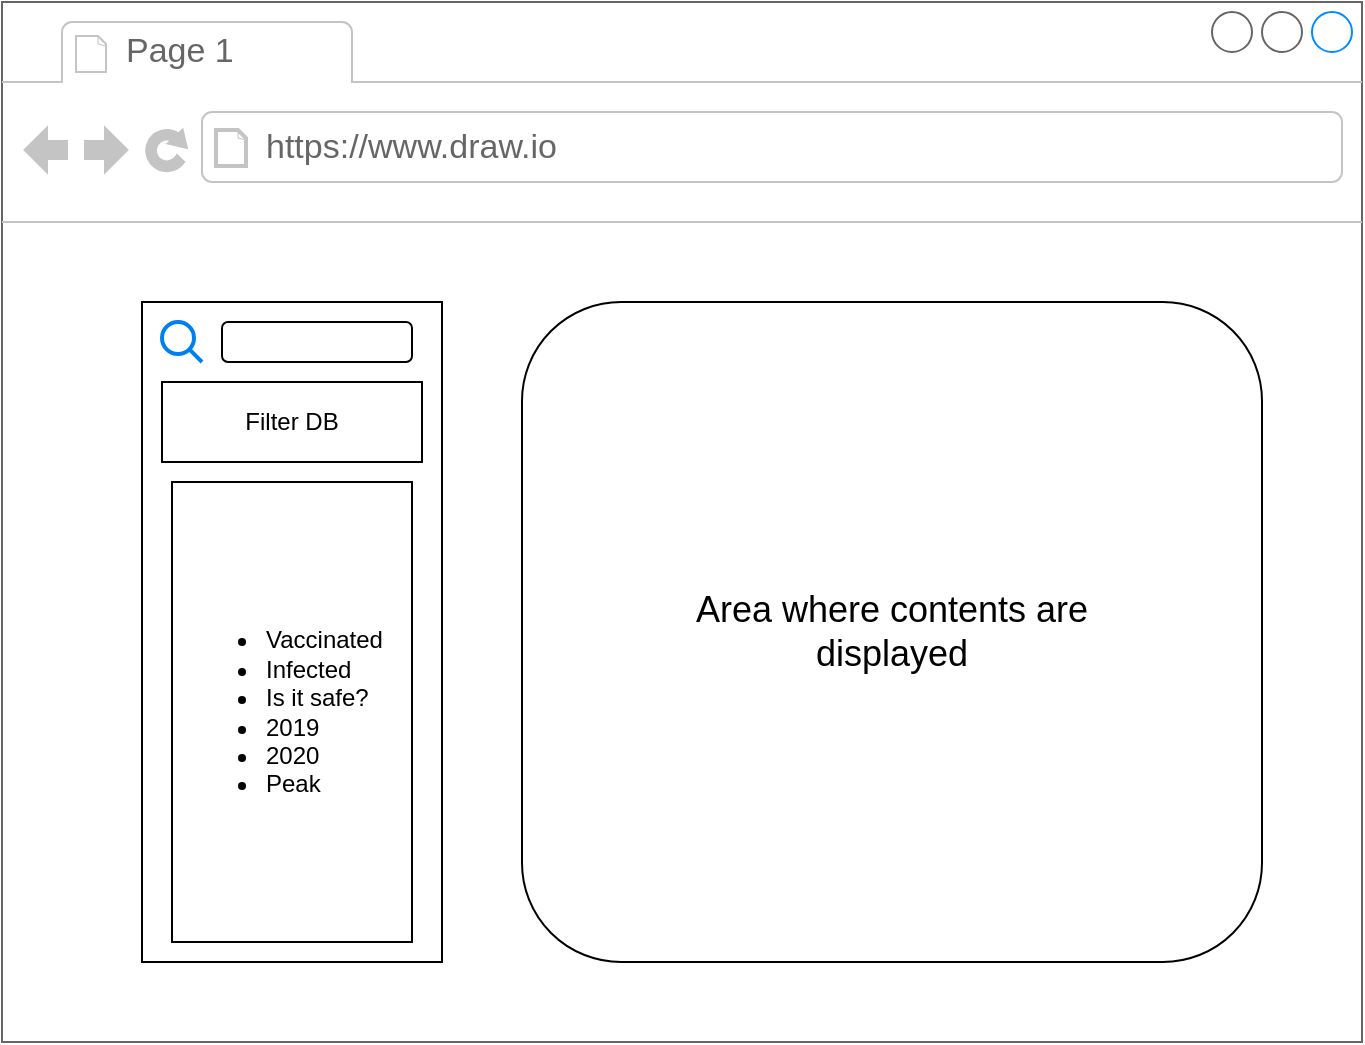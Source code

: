 <mxfile version="14.4.9" type="device"><diagram id="Ldt0Cs8CiOcoKSaz6UiL" name="Page-1"><mxGraphModel dx="838" dy="888" grid="1" gridSize="10" guides="1" tooltips="1" connect="1" arrows="1" fold="1" page="1" pageScale="1" pageWidth="850" pageHeight="1100" math="0" shadow="0"><root><mxCell id="0"/><mxCell id="1" parent="0"/><mxCell id="CIP8ncO_Ypl54g7fdMwr-1" value="" style="strokeWidth=1;shadow=0;dashed=0;align=center;html=1;shape=mxgraph.mockup.containers.browserWindow;rSize=0;strokeColor=#666666;strokeColor2=#008cff;strokeColor3=#c4c4c4;mainText=,;recursiveResize=0;" vertex="1" parent="1"><mxGeometry x="40" y="120" width="680" height="520" as="geometry"/></mxCell><mxCell id="CIP8ncO_Ypl54g7fdMwr-2" value="Page 1" style="strokeWidth=1;shadow=0;dashed=0;align=center;html=1;shape=mxgraph.mockup.containers.anchor;fontSize=17;fontColor=#666666;align=left;" vertex="1" parent="CIP8ncO_Ypl54g7fdMwr-1"><mxGeometry x="60" y="12" width="110" height="26" as="geometry"/></mxCell><mxCell id="CIP8ncO_Ypl54g7fdMwr-3" value="https://www.draw.io" style="strokeWidth=1;shadow=0;dashed=0;align=center;html=1;shape=mxgraph.mockup.containers.anchor;rSize=0;fontSize=17;fontColor=#666666;align=left;" vertex="1" parent="CIP8ncO_Ypl54g7fdMwr-1"><mxGeometry x="130" y="60" width="250" height="26" as="geometry"/></mxCell><mxCell id="CIP8ncO_Ypl54g7fdMwr-5" value="" style="rounded=1;whiteSpace=wrap;html=1;" vertex="1" parent="CIP8ncO_Ypl54g7fdMwr-1"><mxGeometry x="260" y="150" width="370" height="330" as="geometry"/></mxCell><mxCell id="CIP8ncO_Ypl54g7fdMwr-6" value="" style="rounded=0;whiteSpace=wrap;html=1;" vertex="1" parent="CIP8ncO_Ypl54g7fdMwr-1"><mxGeometry x="70" y="150" width="150" height="330" as="geometry"/></mxCell><mxCell id="CIP8ncO_Ypl54g7fdMwr-7" value="&lt;font style=&quot;font-size: 18px&quot;&gt;Area where contents are displayed&lt;/font&gt;" style="text;html=1;strokeColor=none;fillColor=none;align=center;verticalAlign=middle;whiteSpace=wrap;rounded=0;" vertex="1" parent="CIP8ncO_Ypl54g7fdMwr-1"><mxGeometry x="325" y="275" width="240" height="80" as="geometry"/></mxCell><mxCell id="CIP8ncO_Ypl54g7fdMwr-9" value="" style="rounded=1;whiteSpace=wrap;html=1;" vertex="1" parent="CIP8ncO_Ypl54g7fdMwr-1"><mxGeometry x="110" y="160" width="95" height="20" as="geometry"/></mxCell><mxCell id="CIP8ncO_Ypl54g7fdMwr-10" value="" style="html=1;verticalLabelPosition=bottom;align=center;labelBackgroundColor=#ffffff;verticalAlign=top;strokeWidth=2;strokeColor=#0080F0;shadow=0;dashed=0;shape=mxgraph.ios7.icons.looking_glass;" vertex="1" parent="CIP8ncO_Ypl54g7fdMwr-1"><mxGeometry x="80" y="160" width="20" height="20" as="geometry"/></mxCell><mxCell id="CIP8ncO_Ypl54g7fdMwr-11" value="" style="rounded=0;whiteSpace=wrap;html=1;" vertex="1" parent="CIP8ncO_Ypl54g7fdMwr-1"><mxGeometry x="80" y="190" width="130" height="40" as="geometry"/></mxCell><mxCell id="CIP8ncO_Ypl54g7fdMwr-12" value="Filter DB" style="text;html=1;strokeColor=none;fillColor=none;align=center;verticalAlign=middle;whiteSpace=wrap;rounded=0;" vertex="1" parent="CIP8ncO_Ypl54g7fdMwr-1"><mxGeometry x="90" y="200" width="110" height="20" as="geometry"/></mxCell><mxCell id="CIP8ncO_Ypl54g7fdMwr-13" value="" style="rounded=0;whiteSpace=wrap;html=1;" vertex="1" parent="CIP8ncO_Ypl54g7fdMwr-1"><mxGeometry x="85" y="240" width="120" height="230" as="geometry"/></mxCell><mxCell id="CIP8ncO_Ypl54g7fdMwr-14" value="&lt;ul&gt;&lt;li&gt;Vaccinated&lt;/li&gt;&lt;li&gt;Infected&lt;/li&gt;&lt;li&gt;Is it safe?&lt;/li&gt;&lt;li&gt;2019&lt;/li&gt;&lt;li&gt;2020&lt;/li&gt;&lt;li&gt;Peak&lt;/li&gt;&lt;/ul&gt;" style="text;html=1;strokeColor=none;fillColor=none;align=left;verticalAlign=middle;whiteSpace=wrap;rounded=0;" vertex="1" parent="CIP8ncO_Ypl54g7fdMwr-1"><mxGeometry x="90" y="245" width="110" height="220" as="geometry"/></mxCell></root></mxGraphModel></diagram></mxfile>